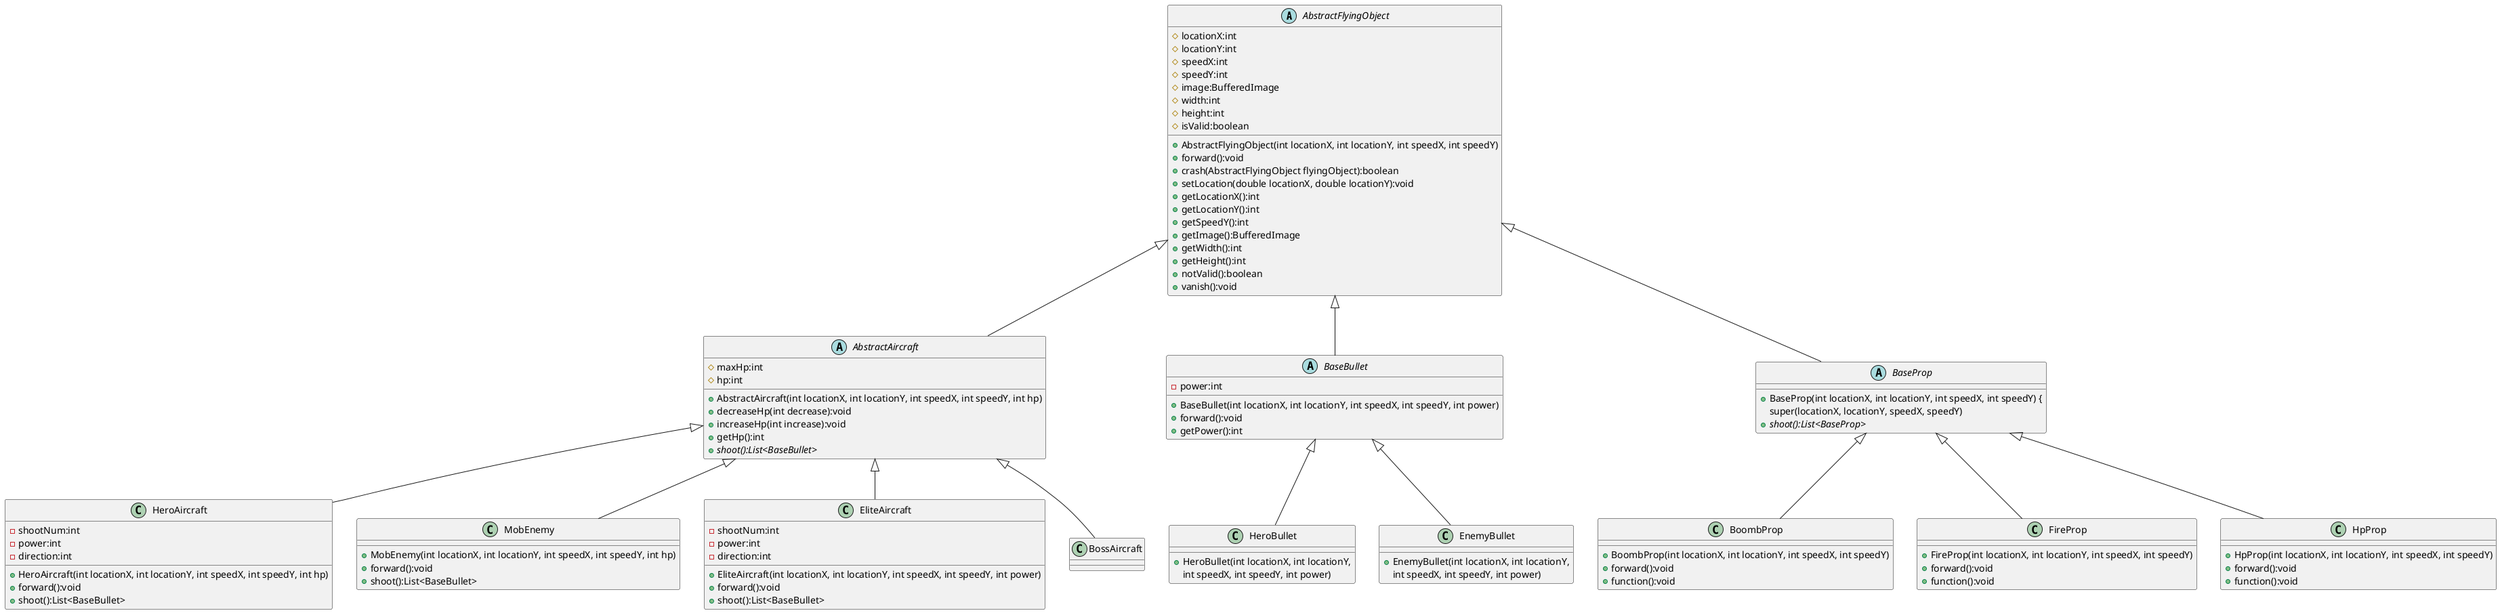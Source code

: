 @startuml
'https://plantuml.com/class-diagram

abstract class AbstractFlyingObject
{
    # locationX:int
    # locationY:int
    # speedX:int
    # speedY:int
    # image:BufferedImage
    # width:int
    # height:int
    # isValid:boolean

    + AbstractFlyingObject(int locationX, int locationY, int speedX, int speedY)
    + forward():void
    + crash(AbstractFlyingObject flyingObject):boolean
    + setLocation(double locationX, double locationY):void
    + getLocationX():int
    + getLocationY():int
    + getSpeedY():int
    + getImage():BufferedImage
    + getWidth():int
    + getHeight():int
    + notValid():boolean
    + vanish():void
}
abstract class AbstractAircraft
{
	# maxHp:int
    # hp:int
    + AbstractAircraft(int locationX, int locationY, int speedX, int speedY, int hp)
    + decreaseHp(int decrease):void
    + increaseHp(int increase):void
    + getHp():int
    + {abstract} shoot():List<BaseBullet>
 }


class HeroAircraft {
    - shootNum:int
    - power:int
    - direction:int
    + HeroAircraft(int locationX, int locationY, int speedX, int speedY, int hp)
    + forward():void
    + shoot():List<BaseBullet>
}

AbstractAircraft <|-- HeroAircraft

class MobEnemy {
    + MobEnemy(int locationX, int locationY, int speedX, int speedY, int hp)
    + forward():void
    + shoot():List<BaseBullet>
}
AbstractAircraft <|-- MobEnemy


class EliteAircraft{
    - shootNum:int
    - power:int
    - direction:int
    + EliteAircraft(int locationX, int locationY, int speedX, int speedY, int power)
    + forward():void
    + shoot():List<BaseBullet>
}
AbstractAircraft <|-- EliteAircraft

class BossAircraft{
}
AbstractAircraft <|-- BossAircraft

abstract class BaseBullet
{
    - power:int
    + BaseBullet(int locationX, int locationY, int speedX, int speedY, int power)
    + forward():void
	+ getPower():int
}

class HeroBullet {
    + HeroBullet(int locationX, int locationY,
     int speedX, int speedY, int power)
}

class EnemyBullet {
    + EnemyBullet(int locationX, int locationY,
     int speedX, int speedY, int power)
}


BaseBullet <|-- HeroBullet
BaseBullet <|-- EnemyBullet

abstract class BaseProp {
    + BaseProp(int locationX, int locationY, int speedX, int speedY) {
            super(locationX, locationY, speedX, speedY)
    + {abstract} shoot():List<BaseProp>
}

class BoombProp{
    + BoombProp(int locationX, int locationY, int speedX, int speedY)
    + forward():void
    + function():void
}

class FireProp{
    + FireProp(int locationX, int locationY, int speedX, int speedY)
    + forward():void
    + function():void
}

class HpProp{
    + HpProp(int locationX, int locationY, int speedX, int speedY)
    + forward():void
    + function():void
}

BaseProp <|-- BoombProp
BaseProp <|-- FireProp
BaseProp <|-- HpProp

AbstractFlyingObject <|-- AbstractAircraft
AbstractFlyingObject <|-- BaseBullet
AbstractFlyingObject <|-- BaseProp

@enduml